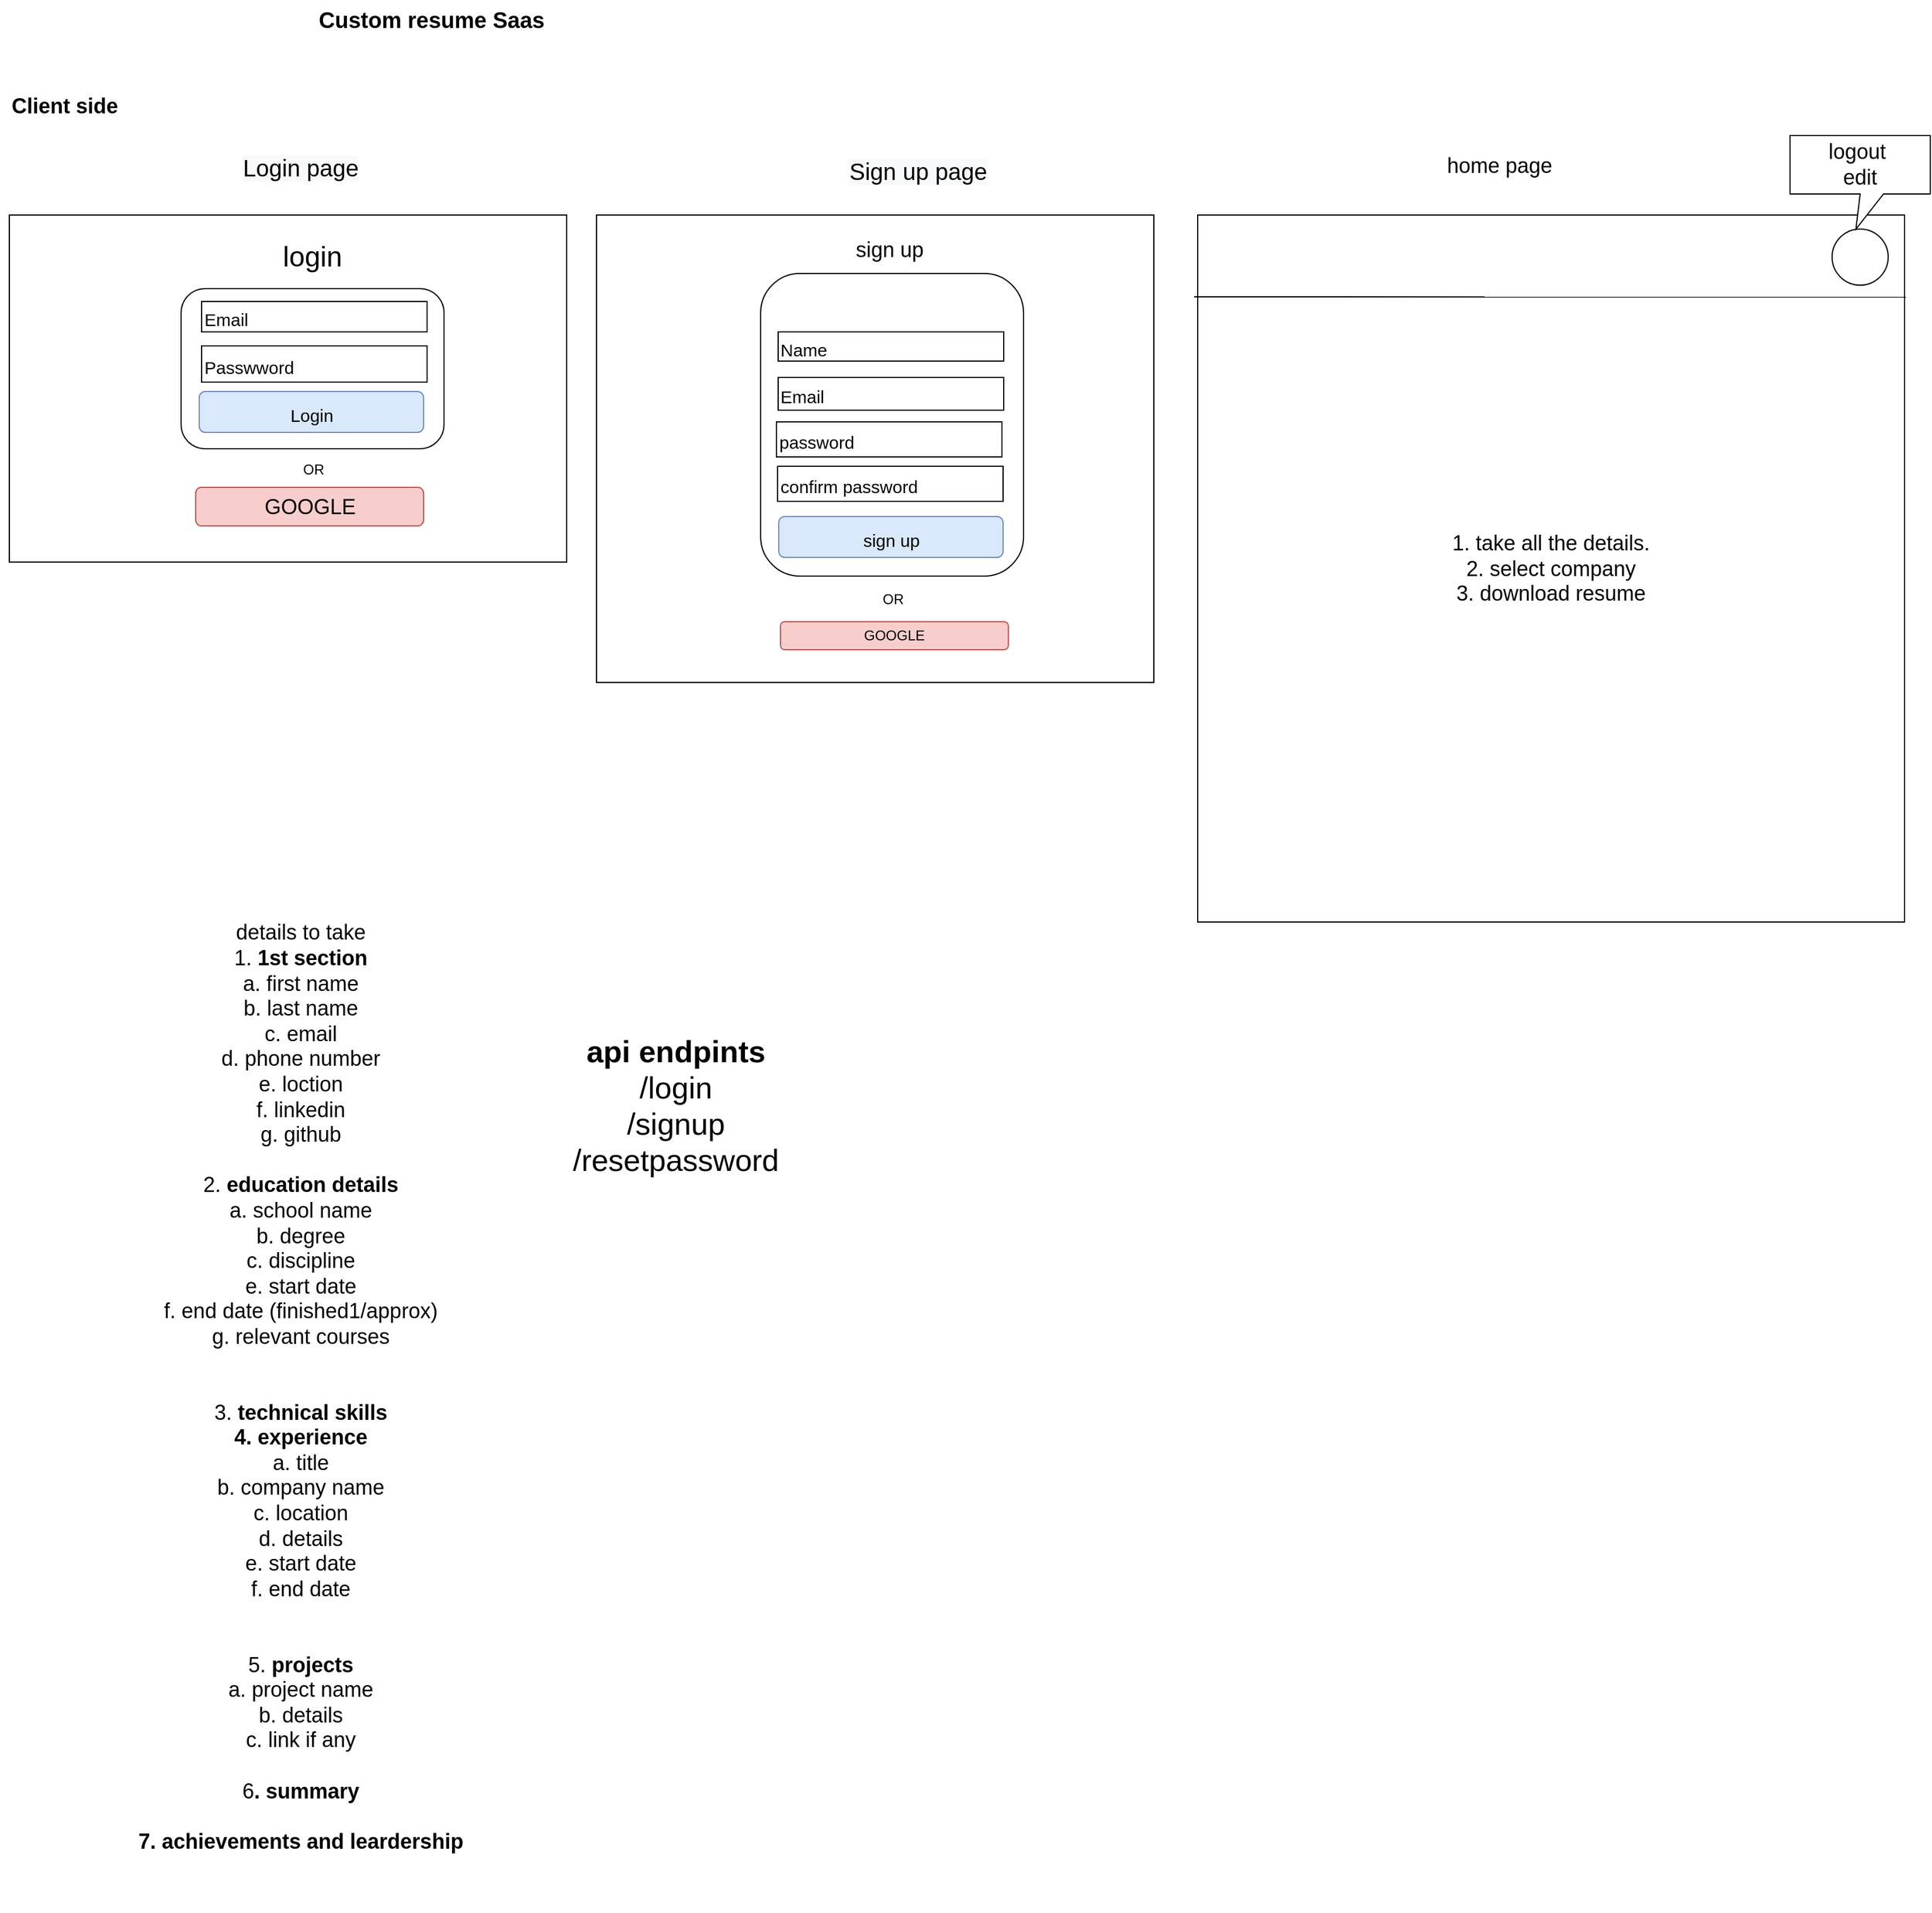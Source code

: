 <mxfile version="20.2.3" type="device"><diagram id="NBXLoyKT4atFjIRRIfel" name="Page-1"><mxGraphModel dx="1038" dy="641" grid="0" gridSize="10" guides="1" tooltips="1" connect="1" arrows="1" fold="1" page="1" pageScale="1" pageWidth="850" pageHeight="1100" math="0" shadow="0"><root><mxCell id="0"/><mxCell id="1" parent="0"/><mxCell id="WrpCw6FrxSAwHCCujAL1-1" value="&lt;b&gt;&lt;font style=&quot;font-size: 19px;&quot;&gt;Custom resume Saas&lt;/font&gt;&lt;/b&gt;" style="text;html=1;align=center;verticalAlign=middle;resizable=0;points=[];autosize=1;strokeColor=none;fillColor=none;" vertex="1" parent="1"><mxGeometry x="279" y="57" width="211" height="35" as="geometry"/></mxCell><mxCell id="WrpCw6FrxSAwHCCujAL1-2" value="&lt;font size=&quot;1&quot; style=&quot;&quot;&gt;&lt;b style=&quot;font-size: 18px;&quot;&gt;Client side&lt;/b&gt;&lt;/font&gt;" style="text;html=1;align=center;verticalAlign=middle;resizable=0;points=[];autosize=1;strokeColor=none;fillColor=none;fontSize=19;" vertex="1" parent="1"><mxGeometry x="16" y="130" width="109" height="35" as="geometry"/></mxCell><mxCell id="WrpCw6FrxSAwHCCujAL1-3" value="" style="rounded=0;whiteSpace=wrap;html=1;fontSize=20;" vertex="1" parent="1"><mxGeometry x="24" y="241" width="477" height="297" as="geometry"/></mxCell><mxCell id="WrpCw6FrxSAwHCCujAL1-4" value="&lt;span style=&quot;font-size: 24px&quot;&gt;login&lt;/span&gt;" style="text;html=1;align=center;verticalAlign=middle;resizable=0;points=[];autosize=1;strokeColor=none;" vertex="1" parent="1"><mxGeometry x="252.5" y="266" width="60" height="22" as="geometry"/></mxCell><mxCell id="WrpCw6FrxSAwHCCujAL1-5" value="" style="rounded=1;whiteSpace=wrap;html=1;fontSize=20;" vertex="1" parent="1"><mxGeometry x="171" y="304" width="225" height="137" as="geometry"/></mxCell><mxCell id="WrpCw6FrxSAwHCCujAL1-6" value="&lt;font style=&quot;font-size: 15px&quot;&gt;Email&lt;/font&gt;" style="rounded=0;whiteSpace=wrap;html=1;fontSize=20;align=left;" vertex="1" parent="1"><mxGeometry x="188.5" y="315" width="193" height="26" as="geometry"/></mxCell><mxCell id="WrpCw6FrxSAwHCCujAL1-7" value="&lt;span style=&quot;font-size: 15px&quot;&gt;Passwword&lt;/span&gt;" style="rounded=0;whiteSpace=wrap;html=1;fontSize=20;align=left;" vertex="1" parent="1"><mxGeometry x="188.5" y="353" width="193" height="31" as="geometry"/></mxCell><mxCell id="WrpCw6FrxSAwHCCujAL1-8" value="&lt;font style=&quot;font-size: 15px&quot;&gt;Login&lt;/font&gt;" style="rounded=1;whiteSpace=wrap;html=1;fontSize=20;fillColor=#dae8fc;strokeColor=#6c8ebf;align=center;" vertex="1" parent="1"><mxGeometry x="186.5" y="392" width="192" height="35" as="geometry"/></mxCell><mxCell id="WrpCw6FrxSAwHCCujAL1-9" value="OR" style="text;html=1;align=center;verticalAlign=middle;resizable=0;points=[];autosize=1;strokeColor=none;" vertex="1" parent="1"><mxGeometry x="269.5" y="450" width="28" height="18" as="geometry"/></mxCell><mxCell id="WrpCw6FrxSAwHCCujAL1-10" value="&lt;font style=&quot;font-size: 18px&quot;&gt;GOOGLE&lt;/font&gt;" style="rounded=1;whiteSpace=wrap;html=1;fillColor=#f8cecc;strokeColor=#b85450;" vertex="1" parent="1"><mxGeometry x="183.5" y="474" width="195" height="33" as="geometry"/></mxCell><mxCell id="WrpCw6FrxSAwHCCujAL1-12" value="" style="rounded=0;whiteSpace=wrap;html=1;fontSize=20;" vertex="1" parent="1"><mxGeometry x="526.5" y="241" width="477" height="400" as="geometry"/></mxCell><mxCell id="WrpCw6FrxSAwHCCujAL1-13" value="&lt;font style=&quot;font-size: 18px&quot;&gt;sign up&lt;/font&gt;" style="text;html=1;align=center;verticalAlign=middle;resizable=0;points=[];autosize=1;strokeColor=none;" vertex="1" parent="1"><mxGeometry x="743" y="261" width="68" height="19" as="geometry"/></mxCell><mxCell id="WrpCw6FrxSAwHCCujAL1-14" value="OR" style="text;html=1;align=center;verticalAlign=middle;resizable=0;points=[];autosize=1;strokeColor=none;" vertex="1" parent="1"><mxGeometry x="765.5" y="561" width="28" height="18" as="geometry"/></mxCell><mxCell id="WrpCw6FrxSAwHCCujAL1-15" value="&lt;font style=&quot;font-size: 12px&quot;&gt;GOOGLE&lt;/font&gt;" style="rounded=1;whiteSpace=wrap;html=1;fillColor=#f8cecc;strokeColor=#b85450;" vertex="1" parent="1"><mxGeometry x="684" y="589" width="195" height="24" as="geometry"/></mxCell><mxCell id="WrpCw6FrxSAwHCCujAL1-17" value="" style="rounded=1;whiteSpace=wrap;html=1;fontSize=20;" vertex="1" parent="1"><mxGeometry x="667" y="291" width="225" height="259" as="geometry"/></mxCell><mxCell id="WrpCw6FrxSAwHCCujAL1-18" value="&lt;font style=&quot;font-size: 15px&quot;&gt;Name&lt;/font&gt;" style="rounded=0;whiteSpace=wrap;html=1;fontSize=20;align=left;" vertex="1" parent="1"><mxGeometry x="682" y="341" width="193" height="25" as="geometry"/></mxCell><mxCell id="WrpCw6FrxSAwHCCujAL1-19" value="&lt;span style=&quot;font-size: 15px&quot;&gt;Email&lt;/span&gt;" style="rounded=0;whiteSpace=wrap;html=1;fontSize=20;align=left;" vertex="1" parent="1"><mxGeometry x="682" y="380" width="193" height="28" as="geometry"/></mxCell><mxCell id="WrpCw6FrxSAwHCCujAL1-20" value="&lt;font style=&quot;font-size: 15px&quot;&gt;sign up&lt;/font&gt;" style="rounded=1;whiteSpace=wrap;html=1;fontSize=20;fillColor=#dae8fc;strokeColor=#6c8ebf;align=center;" vertex="1" parent="1"><mxGeometry x="682.5" y="499" width="192" height="35" as="geometry"/></mxCell><mxCell id="WrpCw6FrxSAwHCCujAL1-22" value="&lt;font style=&quot;font-size: 15px&quot;&gt;password&lt;/font&gt;&lt;span style=&quot;color: rgba(0 , 0 , 0 , 0) ; font-family: monospace ; font-size: 0px&quot;&gt;%3CmxGraphModel%3E%3Croot%3E%3CmxCell%20id%3D%220%22%2F%3E%3CmxCell%20id%3D%221%22%20parent%3D%220%22%2F%3E%3CmxCell%20id%3D%222%22%20value%3D%22%26lt%3Bfont%20style%3D%26quot%3Bfont-size%3A%2015px%26quot%3B%26gt%3BCollege%20name%26lt%3B%2Ffont%26gt%3B%22%20style%3D%22rounded%3D0%3BwhiteSpace%3Dwrap%3Bhtml%3D1%3BfontSize%3D20%3Balign%3Dleft%3B%22%20vertex%3D%221%22%20parent%3D%221%22%3E%3CmxGeometry%20x%3D%221242%22%20y%3D%221350%22%20width%3D%22193%22%20height%3D%2230%22%20as%3D%22geometry%22%2F%3E%3C%2FmxCell%3E%3C%2Froot%3E%3C%2FmxGraphModel%3E&lt;/span&gt;" style="rounded=0;whiteSpace=wrap;html=1;fontSize=20;align=left;" vertex="1" parent="1"><mxGeometry x="680.5" y="418" width="193" height="30" as="geometry"/></mxCell><mxCell id="WrpCw6FrxSAwHCCujAL1-23" value="&lt;font style=&quot;font-size: 15px&quot;&gt;confirm password&lt;/font&gt;&lt;span style=&quot;color: rgba(0 , 0 , 0 , 0) ; font-family: monospace ; font-size: 0px&quot;&gt;%3CmxGraphModel%3E%3Croot%3E%3CmxCell%20id%3D%220%22%2F%3E%3CmxCell%20id%3D%221%22%20parent%3D%220%22%2F%3E%3CmxCell%20id%3D%222%22%20value%3D%22%26lt%3Bfont%20style%3D%26quot%3Bfont-size%3A%2015px%26quot%3B%26gt%3BCollege%20name%26lt%3B%2Ffont%26gt%3B%22%20style%3D%22rounded%3D0%3BwhiteSpace%3Dwrap%3Bhtml%3D1%3BfontSize%3D20%3Balign%3Dleft%3B%22%20vertex%3D%221%22%20parent%3D%221%22%3E%3CmxGeometry%20x%3D%221242%22%20y%3D%221350%22%20width%3D%22193%22%20height%3D%2230%22%20as%3D%22geometry%22%2F%3E%3C%2FmxCell%3E%3C%2Froot%3E%3C%2FmxGraphModel%3E&lt;/span&gt;" style="rounded=0;whiteSpace=wrap;html=1;fontSize=20;align=left;" vertex="1" parent="1"><mxGeometry x="681.5" y="456" width="193" height="30" as="geometry"/></mxCell><mxCell id="WrpCw6FrxSAwHCCujAL1-25" value="&lt;span style=&quot;color: rgb(0 , 0 , 0) ; font-family: &amp;#34;helvetica&amp;#34; ; font-size: 20px ; font-style: normal ; font-weight: 400 ; letter-spacing: normal ; text-align: center ; text-indent: 0px ; text-transform: none ; word-spacing: 0px ; background-color: rgb(248 , 249 , 250) ; display: inline ; float: none&quot;&gt;Login page&lt;/span&gt;" style="text;whiteSpace=wrap;html=1;" vertex="1" parent="1"><mxGeometry x="222.003" y="181.997" width="126" height="30" as="geometry"/></mxCell><mxCell id="WrpCw6FrxSAwHCCujAL1-26" value="&lt;span style=&quot;color: rgb(0 , 0 , 0) ; font-family: &amp;#34;helvetica&amp;#34; ; font-size: 20px ; font-style: normal ; font-weight: 400 ; letter-spacing: normal ; text-align: center ; text-indent: 0px ; text-transform: none ; word-spacing: 0px ; background-color: rgb(248 , 249 , 250) ; display: inline ; float: none&quot;&gt;Sign up page&lt;/span&gt;" style="text;whiteSpace=wrap;html=1;" vertex="1" parent="1"><mxGeometry x="741.133" y="185.467" width="126" height="30" as="geometry"/></mxCell><mxCell id="WrpCw6FrxSAwHCCujAL1-29" value="home page&lt;br&gt;" style="text;html=1;align=center;verticalAlign=middle;resizable=0;points=[];autosize=1;strokeColor=none;fillColor=none;fontSize=18;" vertex="1" parent="1"><mxGeometry x="1245" y="182" width="108" height="34" as="geometry"/></mxCell><mxCell id="WrpCw6FrxSAwHCCujAL1-30" value="1. take all the details.&lt;br&gt;2. select company&lt;br&gt;3. download resume" style="whiteSpace=wrap;html=1;aspect=fixed;fontSize=18;" vertex="1" parent="1"><mxGeometry x="1041" y="241" width="605" height="605" as="geometry"/></mxCell><mxCell id="WrpCw6FrxSAwHCCujAL1-31" value="" style="endArrow=none;html=1;rounded=0;fontSize=18;entryX=1.002;entryY=0.116;entryDx=0;entryDy=0;entryPerimeter=0;" edge="1" parent="1" target="WrpCw6FrxSAwHCCujAL1-30"><mxGeometry width="50" height="50" relative="1" as="geometry"><mxPoint x="1038" y="311" as="sourcePoint"/><mxPoint x="1022" y="540" as="targetPoint"/></mxGeometry></mxCell><mxCell id="WrpCw6FrxSAwHCCujAL1-33" value="" style="ellipse;whiteSpace=wrap;html=1;aspect=fixed;fontSize=18;" vertex="1" parent="1"><mxGeometry x="1584" y="253" width="48" height="48" as="geometry"/></mxCell><mxCell id="WrpCw6FrxSAwHCCujAL1-34" value="details to take&lt;br&gt;1. &lt;b&gt;1st section&lt;/b&gt;&lt;br&gt;a. first name&lt;br&gt;b. last name&lt;br&gt;c. email&lt;br&gt;d. phone number&lt;br&gt;e. loction&lt;br&gt;f. linkedin&lt;br&gt;g. github&lt;br&gt;&lt;br&gt;2. &lt;b&gt;education details&lt;br&gt;&lt;/b&gt;a. school name&lt;br&gt;b. degree&lt;br&gt;c. discipline&lt;br&gt;e. start date&lt;br&gt;f. end date (finished1/approx)&lt;br&gt;g. relevant courses&lt;br&gt;&lt;br&gt;&lt;br&gt;3. &lt;b&gt;technical skills&lt;/b&gt;&lt;br&gt;&lt;b&gt;4. experience&lt;br&gt;&lt;/b&gt;a. title&lt;br&gt;b. company name&lt;br&gt;c. location&lt;br&gt;d. details&lt;br&gt;e. start date&lt;br&gt;f. end date&lt;br&gt;&lt;br&gt;&lt;br&gt;5. &lt;b&gt;projects&lt;br&gt;&lt;/b&gt;a. project name&lt;br&gt;b. details&lt;br&gt;c. link if any&lt;br&gt;&lt;br&gt;6&lt;b&gt;. summary&lt;br&gt;&lt;br&gt;7. achievements and leardership&lt;br&gt;&lt;/b&gt;&lt;br&gt;&lt;br&gt;" style="text;html=1;align=center;verticalAlign=middle;resizable=0;points=[];autosize=1;strokeColor=none;fillColor=none;fontSize=18;" vertex="1" parent="1"><mxGeometry x="125" y="839" width="296" height="854" as="geometry"/></mxCell><mxCell id="WrpCw6FrxSAwHCCujAL1-35" value="logout&amp;nbsp;&lt;br&gt;edit" style="shape=callout;whiteSpace=wrap;html=1;perimeter=calloutPerimeter;fontSize=18;position2=0.47;" vertex="1" parent="1"><mxGeometry x="1548" y="173" width="120" height="80" as="geometry"/></mxCell><mxCell id="WrpCw6FrxSAwHCCujAL1-58" value="&lt;font style=&quot;font-size: 26px;&quot;&gt;&lt;b&gt;api endpints&lt;br&gt;&lt;/b&gt;/login&lt;br&gt;/signup&lt;br&gt;/resetpassword&lt;br&gt;&lt;br&gt;&lt;/font&gt;" style="text;html=1;align=center;verticalAlign=middle;resizable=0;points=[];autosize=1;strokeColor=none;fillColor=none;fontSize=18;" vertex="1" parent="1"><mxGeometry x="497" y="935" width="194" height="168" as="geometry"/></mxCell></root></mxGraphModel></diagram></mxfile>